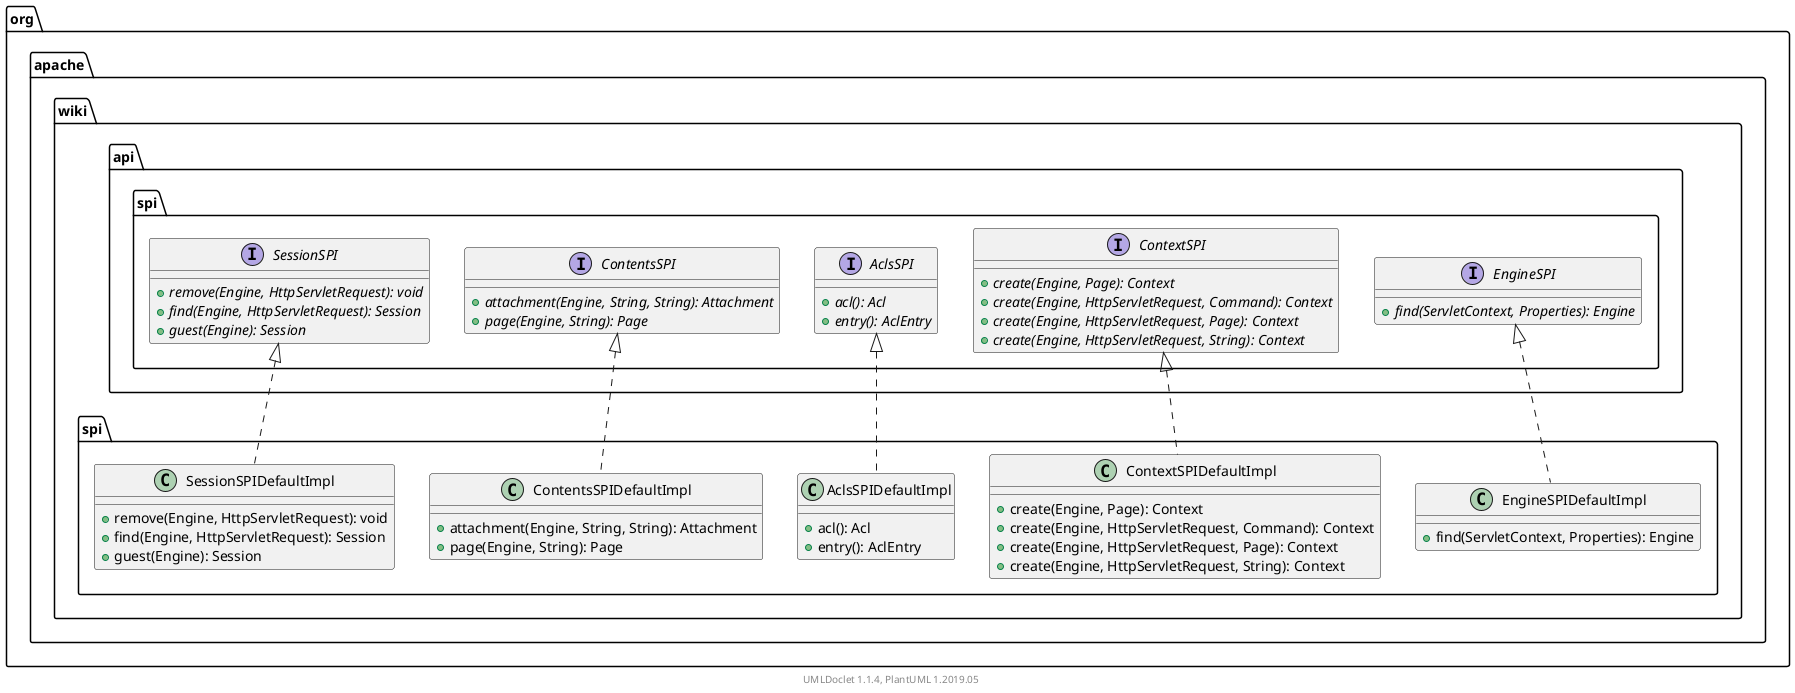 @startuml

    namespace org.apache.wiki.spi {

        class EngineSPIDefaultImpl [[EngineSPIDefaultImpl.html]] {
            +find(ServletContext, Properties): Engine
        }

        class ContextSPIDefaultImpl [[ContextSPIDefaultImpl.html]] {
            +create(Engine, Page): Context
            +create(Engine, HttpServletRequest, Command): Context
            +create(Engine, HttpServletRequest, Page): Context
            +create(Engine, HttpServletRequest, String): Context
        }

        class AclsSPIDefaultImpl [[AclsSPIDefaultImpl.html]] {
            +acl(): Acl
            +entry(): AclEntry
        }

        class ContentsSPIDefaultImpl [[ContentsSPIDefaultImpl.html]] {
            +attachment(Engine, String, String): Attachment
            +page(Engine, String): Page
        }

        class SessionSPIDefaultImpl [[SessionSPIDefaultImpl.html]] {
            +remove(Engine, HttpServletRequest): void
            +find(Engine, HttpServletRequest): Session
            +guest(Engine): Session
        }

        interface org.apache.wiki.api.spi.EngineSPI {
            {abstract} +find(ServletContext, Properties): Engine
        }
        org.apache.wiki.api.spi.EngineSPI <|.. EngineSPIDefaultImpl

        interface org.apache.wiki.api.spi.ContextSPI {
            {abstract} +create(Engine, Page): Context
            {abstract} +create(Engine, HttpServletRequest, Command): Context
            {abstract} +create(Engine, HttpServletRequest, Page): Context
            {abstract} +create(Engine, HttpServletRequest, String): Context
        }
        org.apache.wiki.api.spi.ContextSPI <|.. ContextSPIDefaultImpl

        interface org.apache.wiki.api.spi.AclsSPI {
            {abstract} +acl(): Acl
            {abstract} +entry(): AclEntry
        }
        org.apache.wiki.api.spi.AclsSPI <|.. AclsSPIDefaultImpl

        interface org.apache.wiki.api.spi.ContentsSPI {
            {abstract} +attachment(Engine, String, String): Attachment
            {abstract} +page(Engine, String): Page
        }
        org.apache.wiki.api.spi.ContentsSPI <|.. ContentsSPIDefaultImpl

        interface org.apache.wiki.api.spi.SessionSPI {
            {abstract} +remove(Engine, HttpServletRequest): void
            {abstract} +find(Engine, HttpServletRequest): Session
            {abstract} +guest(Engine): Session
        }
        org.apache.wiki.api.spi.SessionSPI <|.. SessionSPIDefaultImpl

    }


    center footer UMLDoclet 1.1.4, PlantUML 1.2019.05
@enduml
